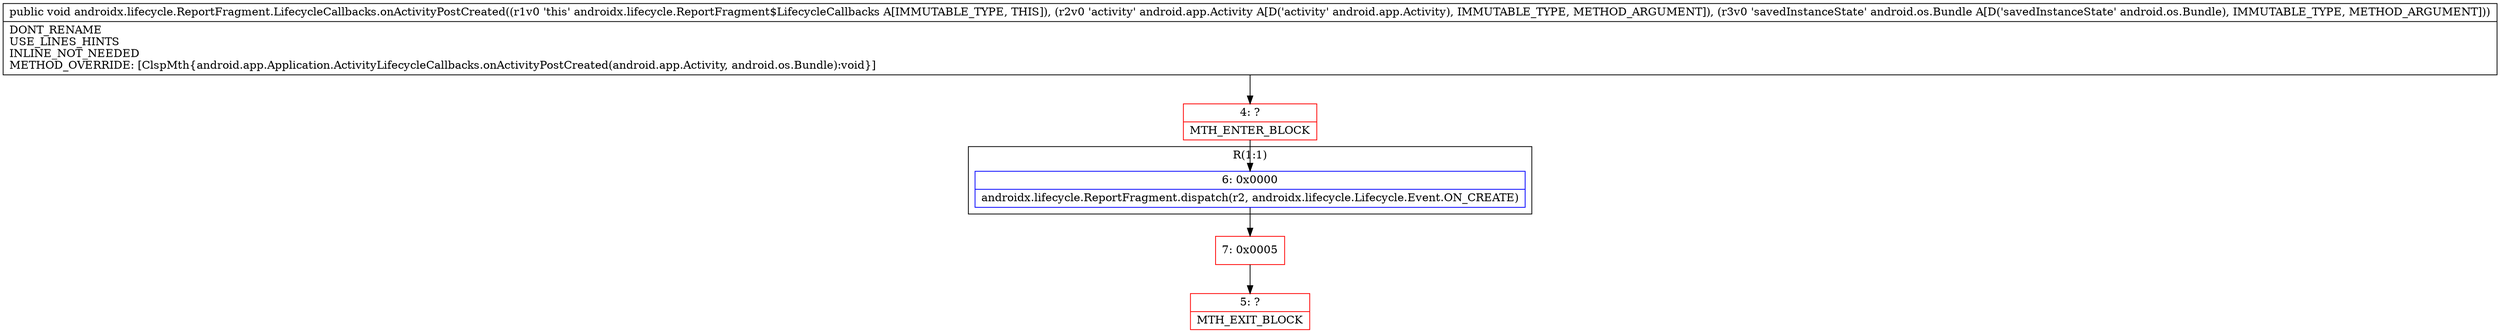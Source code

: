 digraph "CFG forandroidx.lifecycle.ReportFragment.LifecycleCallbacks.onActivityPostCreated(Landroid\/app\/Activity;Landroid\/os\/Bundle;)V" {
subgraph cluster_Region_741319486 {
label = "R(1:1)";
node [shape=record,color=blue];
Node_6 [shape=record,label="{6\:\ 0x0000|androidx.lifecycle.ReportFragment.dispatch(r2, androidx.lifecycle.Lifecycle.Event.ON_CREATE)\l}"];
}
Node_4 [shape=record,color=red,label="{4\:\ ?|MTH_ENTER_BLOCK\l}"];
Node_7 [shape=record,color=red,label="{7\:\ 0x0005}"];
Node_5 [shape=record,color=red,label="{5\:\ ?|MTH_EXIT_BLOCK\l}"];
MethodNode[shape=record,label="{public void androidx.lifecycle.ReportFragment.LifecycleCallbacks.onActivityPostCreated((r1v0 'this' androidx.lifecycle.ReportFragment$LifecycleCallbacks A[IMMUTABLE_TYPE, THIS]), (r2v0 'activity' android.app.Activity A[D('activity' android.app.Activity), IMMUTABLE_TYPE, METHOD_ARGUMENT]), (r3v0 'savedInstanceState' android.os.Bundle A[D('savedInstanceState' android.os.Bundle), IMMUTABLE_TYPE, METHOD_ARGUMENT]))  | DONT_RENAME\lUSE_LINES_HINTS\lINLINE_NOT_NEEDED\lMETHOD_OVERRIDE: [ClspMth\{android.app.Application.ActivityLifecycleCallbacks.onActivityPostCreated(android.app.Activity, android.os.Bundle):void\}]\l}"];
MethodNode -> Node_4;Node_6 -> Node_7;
Node_4 -> Node_6;
Node_7 -> Node_5;
}

